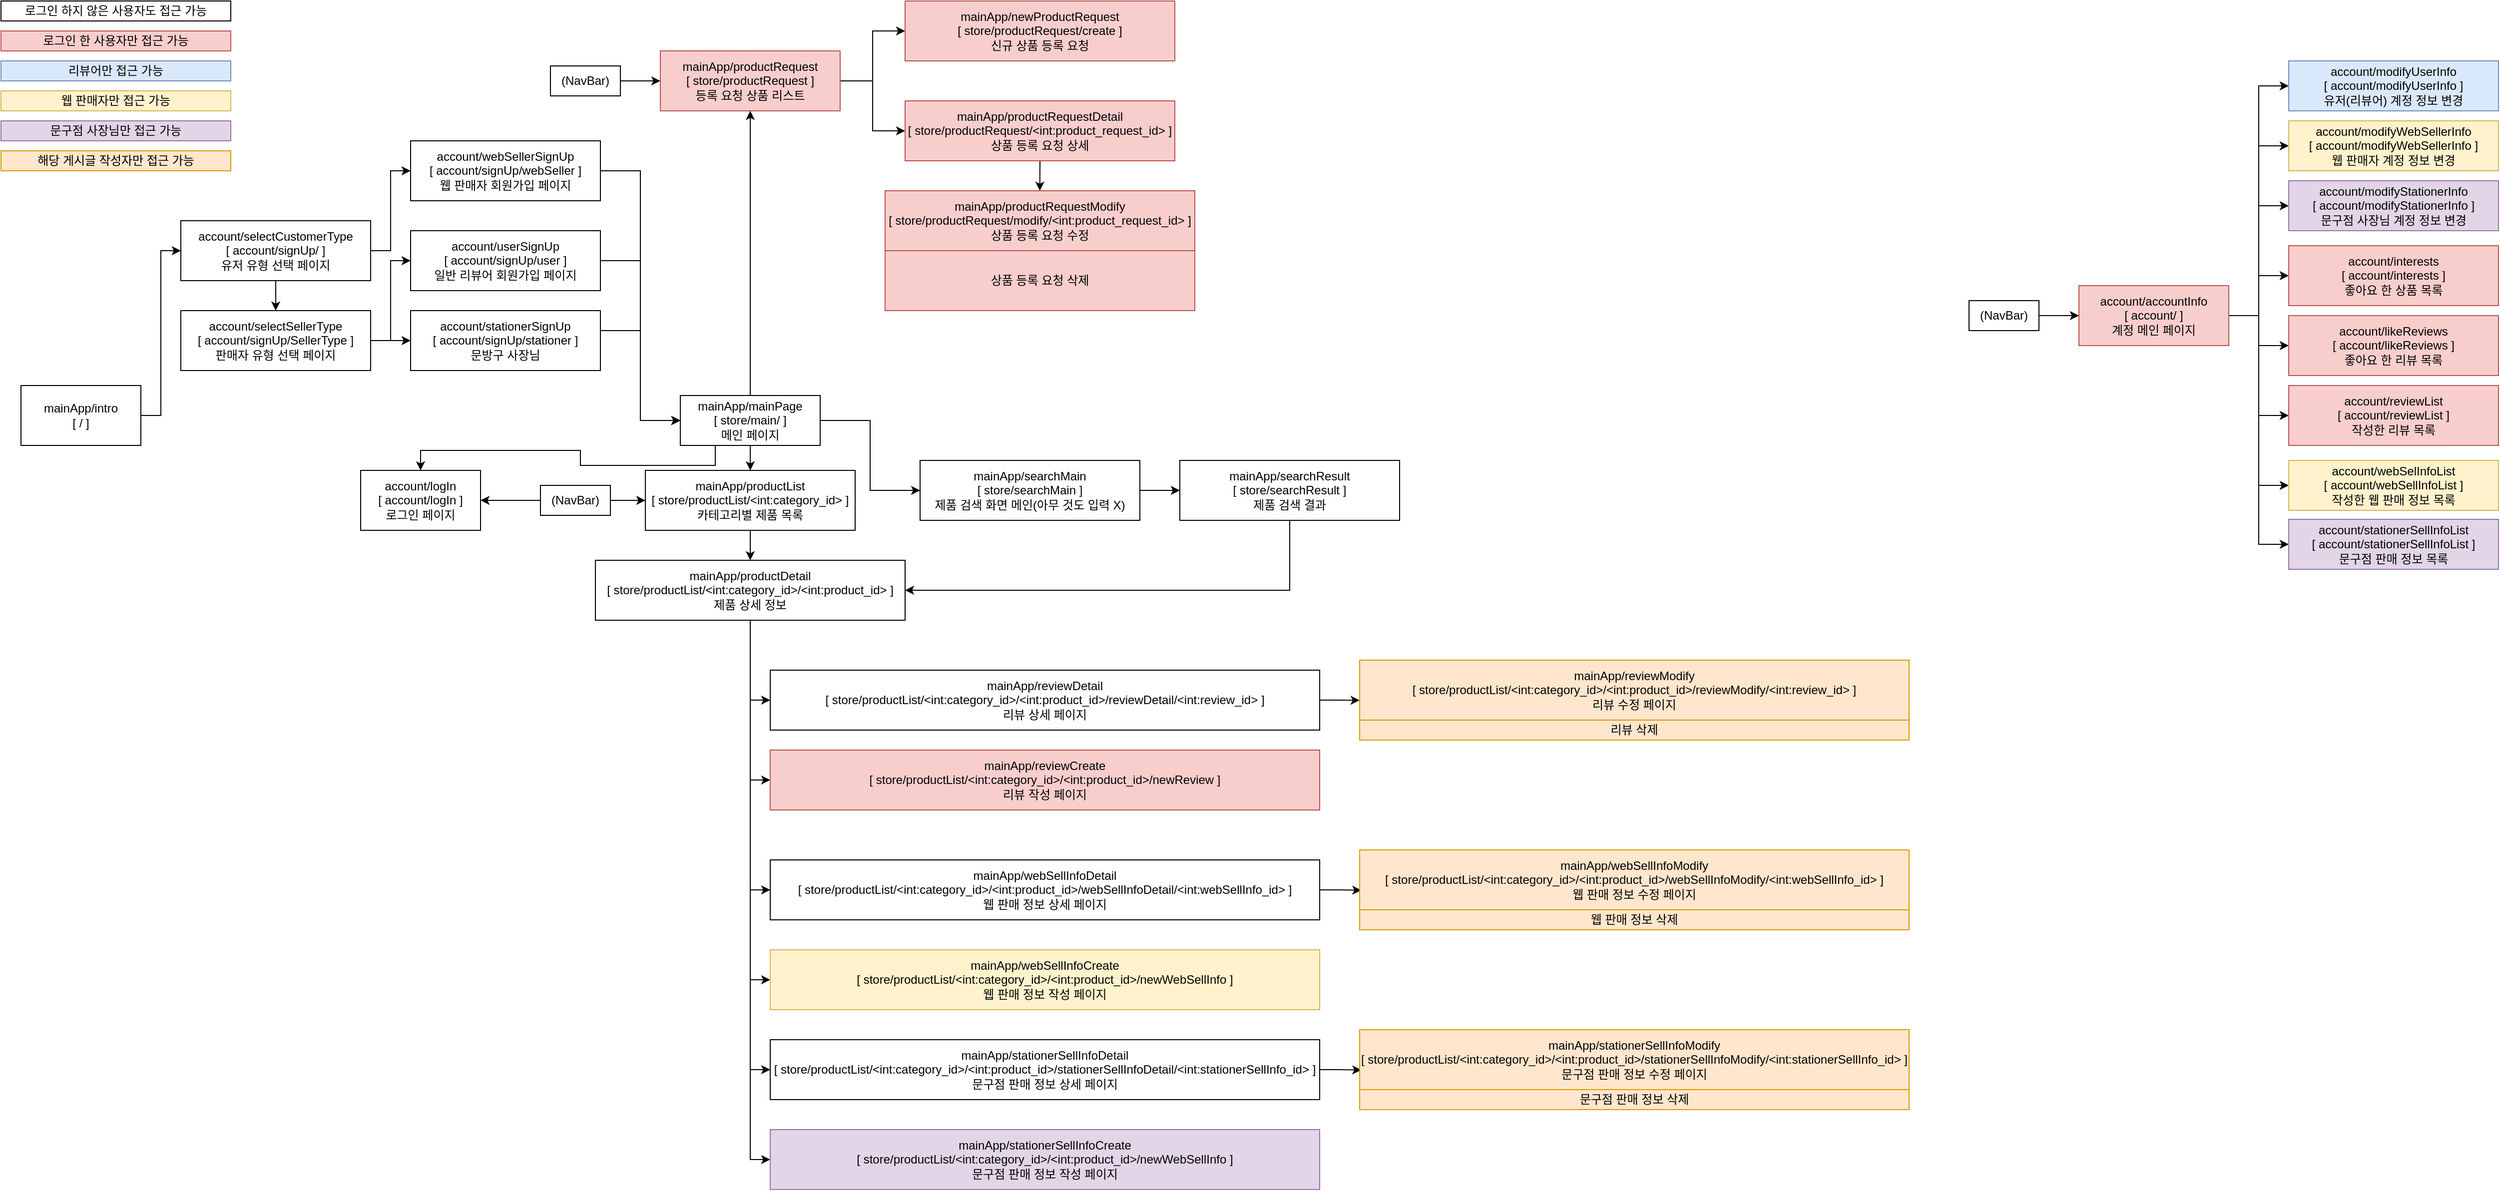 <mxfile version="12.9.13" type="device"><diagram id="B7RVDY_kOCtZXWmMoHsU" name="페이지-1"><mxGraphModel dx="1422" dy="817" grid="1" gridSize="10" guides="1" tooltips="1" connect="1" arrows="1" fold="1" page="1" pageScale="1" pageWidth="1400" pageHeight="850" math="0" shadow="0"><root><mxCell id="0"/><mxCell id="1" parent="0"/><mxCell id="6FYjIWbP3FJpxzAUgodt-9" style="edgeStyle=orthogonalEdgeStyle;rounded=0;orthogonalLoop=1;jettySize=auto;html=1;exitX=1;exitY=0.5;exitDx=0;exitDy=0;entryX=0;entryY=0.5;entryDx=0;entryDy=0;" parent="1" source="6FYjIWbP3FJpxzAUgodt-1" target="6FYjIWbP3FJpxzAUgodt-2" edge="1"><mxGeometry relative="1" as="geometry"/></mxCell><mxCell id="6FYjIWbP3FJpxzAUgodt-1" value="mainApp/intro&lt;br&gt;[ / ]" style="rounded=0;whiteSpace=wrap;html=1;" parent="1" vertex="1"><mxGeometry x="30" y="395" width="120" height="60" as="geometry"/></mxCell><mxCell id="6FYjIWbP3FJpxzAUgodt-35" style="edgeStyle=orthogonalEdgeStyle;rounded=0;orthogonalLoop=1;jettySize=auto;html=1;exitX=0.5;exitY=1;exitDx=0;exitDy=0;entryX=0.5;entryY=0;entryDx=0;entryDy=0;" parent="1" source="6FYjIWbP3FJpxzAUgodt-11" target="6FYjIWbP3FJpxzAUgodt-31" edge="1"><mxGeometry relative="1" as="geometry"/></mxCell><mxCell id="6FYjIWbP3FJpxzAUgodt-80" style="edgeStyle=orthogonalEdgeStyle;rounded=0;orthogonalLoop=1;jettySize=auto;html=1;exitX=1;exitY=0.5;exitDx=0;exitDy=0;entryX=0;entryY=0.5;entryDx=0;entryDy=0;" parent="1" source="6FYjIWbP3FJpxzAUgodt-11" target="6FYjIWbP3FJpxzAUgodt-29" edge="1"><mxGeometry relative="1" as="geometry"/></mxCell><mxCell id="6FYjIWbP3FJpxzAUgodt-119" style="edgeStyle=orthogonalEdgeStyle;rounded=0;orthogonalLoop=1;jettySize=auto;html=1;exitX=0.5;exitY=0;exitDx=0;exitDy=0;entryX=0.5;entryY=1;entryDx=0;entryDy=0;" parent="1" source="6FYjIWbP3FJpxzAUgodt-11" target="6FYjIWbP3FJpxzAUgodt-15" edge="1"><mxGeometry relative="1" as="geometry"/></mxCell><mxCell id="6FYjIWbP3FJpxzAUgodt-122" style="edgeStyle=orthogonalEdgeStyle;rounded=0;orthogonalLoop=1;jettySize=auto;html=1;exitX=0.25;exitY=1;exitDx=0;exitDy=0;entryX=0.5;entryY=0;entryDx=0;entryDy=0;" parent="1" source="6FYjIWbP3FJpxzAUgodt-11" target="6FYjIWbP3FJpxzAUgodt-120" edge="1"><mxGeometry relative="1" as="geometry"/></mxCell><mxCell id="6FYjIWbP3FJpxzAUgodt-11" value="mainApp/mainPage&lt;br&gt;[ store/main/ ]&lt;br&gt;메인 페이지" style="rounded=0;whiteSpace=wrap;html=1;" parent="1" vertex="1"><mxGeometry x="690" y="405" width="140" height="50" as="geometry"/></mxCell><mxCell id="6FYjIWbP3FJpxzAUgodt-12" style="edgeStyle=orthogonalEdgeStyle;rounded=0;orthogonalLoop=1;jettySize=auto;html=1;exitX=1;exitY=0.5;exitDx=0;exitDy=0;entryX=0;entryY=0.5;entryDx=0;entryDy=0;" parent="1" source="6FYjIWbP3FJpxzAUgodt-3" target="6FYjIWbP3FJpxzAUgodt-11" edge="1"><mxGeometry relative="1" as="geometry"/></mxCell><mxCell id="6FYjIWbP3FJpxzAUgodt-13" style="edgeStyle=orthogonalEdgeStyle;rounded=0;orthogonalLoop=1;jettySize=auto;html=1;exitX=1;exitY=0.5;exitDx=0;exitDy=0;entryX=0;entryY=0.5;entryDx=0;entryDy=0;" parent="1" source="6FYjIWbP3FJpxzAUgodt-4" target="6FYjIWbP3FJpxzAUgodt-11" edge="1"><mxGeometry relative="1" as="geometry"/></mxCell><mxCell id="6FYjIWbP3FJpxzAUgodt-14" style="edgeStyle=orthogonalEdgeStyle;rounded=0;orthogonalLoop=1;jettySize=auto;html=1;exitX=1;exitY=0.5;exitDx=0;exitDy=0;" parent="1" source="6FYjIWbP3FJpxzAUgodt-5" edge="1"><mxGeometry relative="1" as="geometry"><mxPoint x="690" y="430" as="targetPoint"/><Array as="points"><mxPoint x="650" y="340"/><mxPoint x="650" y="430"/></Array></mxGeometry></mxCell><mxCell id="6FYjIWbP3FJpxzAUgodt-22" style="edgeStyle=orthogonalEdgeStyle;rounded=0;orthogonalLoop=1;jettySize=auto;html=1;exitX=1;exitY=0.5;exitDx=0;exitDy=0;" parent="1" source="6FYjIWbP3FJpxzAUgodt-15" target="6FYjIWbP3FJpxzAUgodt-17" edge="1"><mxGeometry relative="1" as="geometry"/></mxCell><mxCell id="6FYjIWbP3FJpxzAUgodt-23" style="edgeStyle=orthogonalEdgeStyle;rounded=0;orthogonalLoop=1;jettySize=auto;html=1;exitX=1;exitY=0.5;exitDx=0;exitDy=0;entryX=0;entryY=0.5;entryDx=0;entryDy=0;" parent="1" source="6FYjIWbP3FJpxzAUgodt-15" target="6FYjIWbP3FJpxzAUgodt-16" edge="1"><mxGeometry relative="1" as="geometry"/></mxCell><mxCell id="6FYjIWbP3FJpxzAUgodt-15" value="mainApp/productRequest&lt;br&gt;[ store/productRequest ]&lt;br&gt;등록 요청 상품 리스트" style="rounded=0;whiteSpace=wrap;html=1;fillColor=#f8cecc;strokeColor=#b85450;" parent="1" vertex="1"><mxGeometry x="670" y="60" width="180" height="60" as="geometry"/></mxCell><mxCell id="6FYjIWbP3FJpxzAUgodt-16" value="mainApp/newProductRequest&lt;br&gt;[ store/productRequest/create ]&lt;br&gt;신규 상품 등록 요청" style="rounded=0;whiteSpace=wrap;html=1;fillColor=#f8cecc;strokeColor=#b85450;" parent="1" vertex="1"><mxGeometry x="915" y="10" width="270" height="60" as="geometry"/></mxCell><mxCell id="6FYjIWbP3FJpxzAUgodt-40" style="edgeStyle=orthogonalEdgeStyle;rounded=0;orthogonalLoop=1;jettySize=auto;html=1;exitX=0.5;exitY=1;exitDx=0;exitDy=0;" parent="1" source="6FYjIWbP3FJpxzAUgodt-17" edge="1"><mxGeometry relative="1" as="geometry"><mxPoint x="1049.857" y="200" as="targetPoint"/></mxGeometry></mxCell><mxCell id="6FYjIWbP3FJpxzAUgodt-17" value="mainApp/productRequestDetail&lt;br&gt;[ store/productRequest/&amp;lt;int:product_request_id&amp;gt; ]&lt;br&gt;상품 등록 요청 상세" style="rounded=0;whiteSpace=wrap;html=1;fillColor=#f8cecc;strokeColor=#b85450;" parent="1" vertex="1"><mxGeometry x="915" y="110" width="270" height="60" as="geometry"/></mxCell><mxCell id="6FYjIWbP3FJpxzAUgodt-20" value="" style="group;fillColor=#f8cecc;strokeColor=#b85450;" parent="1" vertex="1" connectable="0"><mxGeometry x="895" y="200" width="310" height="120" as="geometry"/></mxCell><mxCell id="6FYjIWbP3FJpxzAUgodt-18" value="mainApp/productRequestModify&lt;br&gt;[ store/productRequest/modify/&amp;lt;int:product_request_id&amp;gt; ]&lt;br&gt;상품 등록 요청 수정" style="rounded=0;whiteSpace=wrap;html=1;fillColor=#f8cecc;strokeColor=#b85450;" parent="6FYjIWbP3FJpxzAUgodt-20" vertex="1"><mxGeometry width="310" height="60" as="geometry"/></mxCell><mxCell id="6FYjIWbP3FJpxzAUgodt-19" value="상품 등록 요청 삭제" style="rounded=0;whiteSpace=wrap;html=1;fillColor=#f8cecc;strokeColor=#b85450;" parent="6FYjIWbP3FJpxzAUgodt-20" vertex="1"><mxGeometry y="60" width="310" height="60" as="geometry"/></mxCell><mxCell id="6FYjIWbP3FJpxzAUgodt-82" style="edgeStyle=orthogonalEdgeStyle;rounded=0;orthogonalLoop=1;jettySize=auto;html=1;exitX=1;exitY=0.5;exitDx=0;exitDy=0;entryX=0;entryY=0.5;entryDx=0;entryDy=0;" parent="1" source="6FYjIWbP3FJpxzAUgodt-29" target="6FYjIWbP3FJpxzAUgodt-81" edge="1"><mxGeometry relative="1" as="geometry"/></mxCell><mxCell id="6FYjIWbP3FJpxzAUgodt-29" value="mainApp/searchMain&lt;br&gt;[ store/searchMain ]&lt;br&gt;제품 검색 화면 메인(아무 것도 입력 X)" style="rounded=0;whiteSpace=wrap;html=1;" parent="1" vertex="1"><mxGeometry x="930" y="470" width="220" height="60" as="geometry"/></mxCell><mxCell id="6FYjIWbP3FJpxzAUgodt-36" style="edgeStyle=orthogonalEdgeStyle;rounded=0;orthogonalLoop=1;jettySize=auto;html=1;exitX=0.5;exitY=1;exitDx=0;exitDy=0;entryX=0.5;entryY=0;entryDx=0;entryDy=0;" parent="1" source="6FYjIWbP3FJpxzAUgodt-31" target="6FYjIWbP3FJpxzAUgodt-33" edge="1"><mxGeometry relative="1" as="geometry"/></mxCell><mxCell id="6FYjIWbP3FJpxzAUgodt-31" value="mainApp/productList&lt;br&gt;[ store/productList/&amp;lt;int:category_id&amp;gt; ]&lt;br&gt;카테고리별 제품 목록" style="rounded=0;whiteSpace=wrap;html=1;" parent="1" vertex="1"><mxGeometry x="655" y="480" width="210" height="60" as="geometry"/></mxCell><mxCell id="6FYjIWbP3FJpxzAUgodt-43" style="edgeStyle=orthogonalEdgeStyle;rounded=0;orthogonalLoop=1;jettySize=auto;html=1;exitX=0.5;exitY=1;exitDx=0;exitDy=0;entryX=0;entryY=0.5;entryDx=0;entryDy=0;" parent="1" source="6FYjIWbP3FJpxzAUgodt-33" target="6FYjIWbP3FJpxzAUgodt-42" edge="1"><mxGeometry relative="1" as="geometry"/></mxCell><mxCell id="6FYjIWbP3FJpxzAUgodt-44" style="edgeStyle=orthogonalEdgeStyle;rounded=0;orthogonalLoop=1;jettySize=auto;html=1;exitX=0.5;exitY=1;exitDx=0;exitDy=0;entryX=0;entryY=0.5;entryDx=0;entryDy=0;" parent="1" source="6FYjIWbP3FJpxzAUgodt-33" target="6FYjIWbP3FJpxzAUgodt-41" edge="1"><mxGeometry relative="1" as="geometry"/></mxCell><mxCell id="6FYjIWbP3FJpxzAUgodt-49" style="edgeStyle=orthogonalEdgeStyle;rounded=0;orthogonalLoop=1;jettySize=auto;html=1;exitX=0.5;exitY=1;exitDx=0;exitDy=0;entryX=0;entryY=0.5;entryDx=0;entryDy=0;" parent="1" source="6FYjIWbP3FJpxzAUgodt-33" target="6FYjIWbP3FJpxzAUgodt-47" edge="1"><mxGeometry relative="1" as="geometry"/></mxCell><mxCell id="6FYjIWbP3FJpxzAUgodt-50" style="edgeStyle=orthogonalEdgeStyle;rounded=0;orthogonalLoop=1;jettySize=auto;html=1;exitX=0.5;exitY=1;exitDx=0;exitDy=0;entryX=0;entryY=0.5;entryDx=0;entryDy=0;" parent="1" source="6FYjIWbP3FJpxzAUgodt-33" target="6FYjIWbP3FJpxzAUgodt-48" edge="1"><mxGeometry relative="1" as="geometry"/></mxCell><mxCell id="6FYjIWbP3FJpxzAUgodt-53" style="edgeStyle=orthogonalEdgeStyle;rounded=0;orthogonalLoop=1;jettySize=auto;html=1;exitX=0.5;exitY=1;exitDx=0;exitDy=0;entryX=0;entryY=0.5;entryDx=0;entryDy=0;" parent="1" source="6FYjIWbP3FJpxzAUgodt-33" target="6FYjIWbP3FJpxzAUgodt-51" edge="1"><mxGeometry relative="1" as="geometry"/></mxCell><mxCell id="6FYjIWbP3FJpxzAUgodt-54" style="edgeStyle=orthogonalEdgeStyle;rounded=0;orthogonalLoop=1;jettySize=auto;html=1;exitX=0.5;exitY=1;exitDx=0;exitDy=0;entryX=0;entryY=0.5;entryDx=0;entryDy=0;" parent="1" source="6FYjIWbP3FJpxzAUgodt-33" target="6FYjIWbP3FJpxzAUgodt-52" edge="1"><mxGeometry relative="1" as="geometry"/></mxCell><mxCell id="6FYjIWbP3FJpxzAUgodt-33" value="mainApp/productDetail&lt;br&gt;[ store/productList/&amp;lt;int:category_id&amp;gt;/&amp;lt;int:product_id&amp;gt; ]&lt;br&gt;제품 상세 정보" style="rounded=0;whiteSpace=wrap;html=1;" parent="1" vertex="1"><mxGeometry x="605" y="570" width="310" height="60" as="geometry"/></mxCell><mxCell id="6FYjIWbP3FJpxzAUgodt-70" style="edgeStyle=orthogonalEdgeStyle;rounded=0;orthogonalLoop=1;jettySize=auto;html=1;exitX=1;exitY=0.5;exitDx=0;exitDy=0;" parent="1" source="6FYjIWbP3FJpxzAUgodt-41" edge="1"><mxGeometry relative="1" as="geometry"><mxPoint x="1370" y="710.2" as="targetPoint"/></mxGeometry></mxCell><mxCell id="6FYjIWbP3FJpxzAUgodt-41" value="mainApp/reviewDetail&lt;br&gt;[ store/productList/&amp;lt;int:category_id&amp;gt;/&amp;lt;int:product_id&amp;gt;/reviewDetail/&amp;lt;int:review_id&amp;gt; ]&lt;br&gt;리뷰 상세 페이지" style="rounded=0;whiteSpace=wrap;html=1;" parent="1" vertex="1"><mxGeometry x="780" y="680" width="550" height="60" as="geometry"/></mxCell><mxCell id="6FYjIWbP3FJpxzAUgodt-42" value="mainApp/reviewCreate&lt;br&gt;[ store/productList/&amp;lt;int:category_id&amp;gt;/&amp;lt;int:product_id&amp;gt;/newReview ]&lt;br&gt;리뷰 작성 페이지" style="rounded=0;whiteSpace=wrap;html=1;fillColor=#f8cecc;strokeColor=#b85450;" parent="1" vertex="1"><mxGeometry x="780" y="760" width="550" height="60" as="geometry"/></mxCell><mxCell id="6FYjIWbP3FJpxzAUgodt-79" style="edgeStyle=orthogonalEdgeStyle;rounded=0;orthogonalLoop=1;jettySize=auto;html=1;exitX=1;exitY=0.5;exitDx=0;exitDy=0;entryX=0.003;entryY=0.674;entryDx=0;entryDy=0;entryPerimeter=0;" parent="1" source="6FYjIWbP3FJpxzAUgodt-47" target="6FYjIWbP3FJpxzAUgodt-63" edge="1"><mxGeometry relative="1" as="geometry"/></mxCell><mxCell id="6FYjIWbP3FJpxzAUgodt-47" value="mainApp/webSellInfoDetail&lt;br&gt;[ store/productList/&amp;lt;int:category_id&amp;gt;/&amp;lt;int:product_id&amp;gt;/webSellInfoDetail/&amp;lt;int:webSellInfo_id&amp;gt; ]&lt;br&gt;웹 판매 정보 상세 페이지" style="rounded=0;whiteSpace=wrap;html=1;" parent="1" vertex="1"><mxGeometry x="780" y="870" width="550" height="60" as="geometry"/></mxCell><mxCell id="6FYjIWbP3FJpxzAUgodt-48" value="mainApp/webSellInfoCreate&lt;br&gt;[ store/productList/&amp;lt;int:category_id&amp;gt;/&amp;lt;int:product_id&amp;gt;/newWebSellInfo ]&lt;br&gt;웹 판매 정보 작성 페이지" style="rounded=0;whiteSpace=wrap;html=1;fillColor=#fff2cc;strokeColor=#d6b656;" parent="1" vertex="1"><mxGeometry x="780" y="960" width="550" height="60" as="geometry"/></mxCell><mxCell id="6FYjIWbP3FJpxzAUgodt-77" style="edgeStyle=orthogonalEdgeStyle;rounded=0;orthogonalLoop=1;jettySize=auto;html=1;exitX=1;exitY=0.5;exitDx=0;exitDy=0;entryX=0.003;entryY=0.674;entryDx=0;entryDy=0;entryPerimeter=0;" parent="1" source="6FYjIWbP3FJpxzAUgodt-51" target="6FYjIWbP3FJpxzAUgodt-66" edge="1"><mxGeometry relative="1" as="geometry"/></mxCell><mxCell id="6FYjIWbP3FJpxzAUgodt-51" value="mainApp/stationerSellInfoDetail&lt;br&gt;[ store/productList/&amp;lt;int:category_id&amp;gt;/&amp;lt;int:product_id&amp;gt;/stationerSellInfoDetail/&amp;lt;int:stationerSellInfo_id&amp;gt; ]&lt;br&gt;문구점 판매 정보 상세 페이지" style="rounded=0;whiteSpace=wrap;html=1;" parent="1" vertex="1"><mxGeometry x="780" y="1050" width="550" height="60" as="geometry"/></mxCell><mxCell id="6FYjIWbP3FJpxzAUgodt-52" value="mainApp/stationerSellInfoCreate&lt;br&gt;[ store/productList/&amp;lt;int:category_id&amp;gt;/&amp;lt;int:product_id&amp;gt;/newWebSellInfo ]&lt;br&gt;문구점 판매 정보 작성 페이지" style="rounded=0;whiteSpace=wrap;html=1;fillColor=#e1d5e7;strokeColor=#9673a6;" parent="1" vertex="1"><mxGeometry x="780" y="1140" width="550" height="60" as="geometry"/></mxCell><mxCell id="6FYjIWbP3FJpxzAUgodt-59" value="" style="group" parent="1" vertex="1" connectable="0"><mxGeometry x="1370" y="670" width="550" height="80" as="geometry"/></mxCell><mxCell id="6FYjIWbP3FJpxzAUgodt-57" value="mainApp/reviewModify&lt;br&gt;[ store/productList/&amp;lt;int:category_id&amp;gt;/&amp;lt;int:product_id&amp;gt;/reviewModify/&amp;lt;int:review_id&amp;gt; ]&lt;br&gt;리뷰 수정 페이지" style="rounded=0;whiteSpace=wrap;html=1;fillColor=#ffe6cc;strokeColor=#d79b00;" parent="6FYjIWbP3FJpxzAUgodt-59" vertex="1"><mxGeometry width="550" height="60" as="geometry"/></mxCell><mxCell id="6FYjIWbP3FJpxzAUgodt-58" value="리뷰 삭제" style="rounded=0;whiteSpace=wrap;html=1;fillColor=#ffe6cc;strokeColor=#d79b00;" parent="6FYjIWbP3FJpxzAUgodt-59" vertex="1"><mxGeometry y="60" width="550" height="20" as="geometry"/></mxCell><mxCell id="6FYjIWbP3FJpxzAUgodt-62" value="" style="group;fillColor=#ffe6cc;strokeColor=#d79b00;" parent="1" vertex="1" connectable="0"><mxGeometry x="1370" y="860" width="550" height="80" as="geometry"/></mxCell><mxCell id="6FYjIWbP3FJpxzAUgodt-63" value="mainApp/webSellInfoModify&lt;br&gt;[ store/productList/&amp;lt;int:category_id&amp;gt;/&amp;lt;int:product_id&amp;gt;/webSellInfoModify/&amp;lt;int:webSellInfo_id&amp;gt; ]&lt;br&gt;웹 판매 정보 수정 페이지" style="rounded=0;whiteSpace=wrap;html=1;fillColor=#ffe6cc;strokeColor=#d79b00;" parent="6FYjIWbP3FJpxzAUgodt-62" vertex="1"><mxGeometry width="550" height="60" as="geometry"/></mxCell><mxCell id="6FYjIWbP3FJpxzAUgodt-64" value="웹 판매 정보 삭제" style="rounded=0;whiteSpace=wrap;html=1;fillColor=#ffe6cc;strokeColor=#d79b00;" parent="6FYjIWbP3FJpxzAUgodt-62" vertex="1"><mxGeometry y="60" width="550" height="20" as="geometry"/></mxCell><mxCell id="6FYjIWbP3FJpxzAUgodt-65" value="" style="group" parent="1" vertex="1" connectable="0"><mxGeometry x="1370" y="1040" width="550" height="80" as="geometry"/></mxCell><mxCell id="6FYjIWbP3FJpxzAUgodt-66" value="mainApp/stationerSellInfoModify&lt;br&gt;[ store/productList/&amp;lt;int:category_id&amp;gt;/&amp;lt;int:product_id&amp;gt;/stationerSellInfoModify/&amp;lt;int:stationerSellInfo_id&amp;gt; ]&lt;br&gt;문구점 판매 정보 수정 페이지" style="rounded=0;whiteSpace=wrap;html=1;fillColor=#ffe6cc;strokeColor=#d79b00;" parent="6FYjIWbP3FJpxzAUgodt-65" vertex="1"><mxGeometry width="550" height="60" as="geometry"/></mxCell><mxCell id="6FYjIWbP3FJpxzAUgodt-67" value="문구점 판매 정보 삭제" style="rounded=0;whiteSpace=wrap;html=1;fillColor=#ffe6cc;strokeColor=#d79b00;" parent="6FYjIWbP3FJpxzAUgodt-65" vertex="1"><mxGeometry y="60" width="550" height="20" as="geometry"/></mxCell><mxCell id="6FYjIWbP3FJpxzAUgodt-71" value="로그인 한 사용자만 접근 가능" style="rounded=0;whiteSpace=wrap;html=1;fillColor=#f8cecc;strokeColor=#b85450;" parent="1" vertex="1"><mxGeometry x="10" y="40" width="230" height="20" as="geometry"/></mxCell><mxCell id="6FYjIWbP3FJpxzAUgodt-72" value="리뷰어만 접근 가능" style="rounded=0;whiteSpace=wrap;html=1;fillColor=#dae8fc;strokeColor=#6c8ebf;" parent="1" vertex="1"><mxGeometry x="10" y="70" width="230" height="20" as="geometry"/></mxCell><mxCell id="6FYjIWbP3FJpxzAUgodt-73" value="웹 판매자만 접근 가능" style="rounded=0;whiteSpace=wrap;html=1;fillColor=#fff2cc;strokeColor=#d6b656;" parent="1" vertex="1"><mxGeometry x="10" y="100" width="230" height="20" as="geometry"/></mxCell><mxCell id="6FYjIWbP3FJpxzAUgodt-74" value="문구점 사장님만 접근 가능" style="rounded=0;whiteSpace=wrap;html=1;fillColor=#e1d5e7;strokeColor=#9673a6;" parent="1" vertex="1"><mxGeometry x="10" y="130" width="230" height="20" as="geometry"/></mxCell><mxCell id="6FYjIWbP3FJpxzAUgodt-75" value="해당 게시글 작성자만 접근 가능" style="rounded=0;whiteSpace=wrap;html=1;fillColor=#ffe6cc;strokeColor=#d79b00;" parent="1" vertex="1"><mxGeometry x="10" y="160" width="230" height="20" as="geometry"/></mxCell><mxCell id="6FYjIWbP3FJpxzAUgodt-76" value="로그인 하지 않은 사용자도 접근 가능" style="rounded=0;whiteSpace=wrap;html=1;" parent="1" vertex="1"><mxGeometry x="10" y="10" width="230" height="20" as="geometry"/></mxCell><mxCell id="6FYjIWbP3FJpxzAUgodt-83" style="edgeStyle=orthogonalEdgeStyle;rounded=0;orthogonalLoop=1;jettySize=auto;html=1;exitX=0.5;exitY=1;exitDx=0;exitDy=0;entryX=1;entryY=0.5;entryDx=0;entryDy=0;" parent="1" source="6FYjIWbP3FJpxzAUgodt-81" target="6FYjIWbP3FJpxzAUgodt-33" edge="1"><mxGeometry relative="1" as="geometry"/></mxCell><mxCell id="6FYjIWbP3FJpxzAUgodt-81" value="mainApp/searchResult&lt;br&gt;[ store/searchResult ]&lt;br&gt;제품 검색 결과" style="rounded=0;whiteSpace=wrap;html=1;" parent="1" vertex="1"><mxGeometry x="1190" y="470" width="220" height="60" as="geometry"/></mxCell><mxCell id="6FYjIWbP3FJpxzAUgodt-91" style="edgeStyle=orthogonalEdgeStyle;rounded=0;orthogonalLoop=1;jettySize=auto;html=1;exitX=1;exitY=0.5;exitDx=0;exitDy=0;entryX=0;entryY=0.5;entryDx=0;entryDy=0;" parent="1" source="6FYjIWbP3FJpxzAUgodt-85" target="6FYjIWbP3FJpxzAUgodt-90" edge="1"><mxGeometry relative="1" as="geometry"/></mxCell><mxCell id="6FYjIWbP3FJpxzAUgodt-93" style="edgeStyle=orthogonalEdgeStyle;rounded=0;orthogonalLoop=1;jettySize=auto;html=1;exitX=1;exitY=0.5;exitDx=0;exitDy=0;entryX=0;entryY=0.5;entryDx=0;entryDy=0;" parent="1" source="6FYjIWbP3FJpxzAUgodt-85" target="6FYjIWbP3FJpxzAUgodt-89" edge="1"><mxGeometry relative="1" as="geometry"/></mxCell><mxCell id="6FYjIWbP3FJpxzAUgodt-94" style="edgeStyle=orthogonalEdgeStyle;rounded=0;orthogonalLoop=1;jettySize=auto;html=1;exitX=1;exitY=0.5;exitDx=0;exitDy=0;entryX=0;entryY=0.5;entryDx=0;entryDy=0;" parent="1" source="6FYjIWbP3FJpxzAUgodt-85" target="6FYjIWbP3FJpxzAUgodt-88" edge="1"><mxGeometry relative="1" as="geometry"/></mxCell><mxCell id="6FYjIWbP3FJpxzAUgodt-100" style="edgeStyle=orthogonalEdgeStyle;rounded=0;orthogonalLoop=1;jettySize=auto;html=1;exitX=1;exitY=0.5;exitDx=0;exitDy=0;entryX=0;entryY=0.5;entryDx=0;entryDy=0;" parent="1" source="6FYjIWbP3FJpxzAUgodt-85" target="6FYjIWbP3FJpxzAUgodt-86" edge="1"><mxGeometry relative="1" as="geometry"/></mxCell><mxCell id="6FYjIWbP3FJpxzAUgodt-101" style="edgeStyle=orthogonalEdgeStyle;rounded=0;orthogonalLoop=1;jettySize=auto;html=1;exitX=1;exitY=0.5;exitDx=0;exitDy=0;entryX=0;entryY=0.5;entryDx=0;entryDy=0;" parent="1" source="6FYjIWbP3FJpxzAUgodt-85" target="6FYjIWbP3FJpxzAUgodt-87" edge="1"><mxGeometry relative="1" as="geometry"/></mxCell><mxCell id="6FYjIWbP3FJpxzAUgodt-102" style="edgeStyle=orthogonalEdgeStyle;rounded=0;orthogonalLoop=1;jettySize=auto;html=1;exitX=1;exitY=0.5;exitDx=0;exitDy=0;entryX=0;entryY=0.5;entryDx=0;entryDy=0;" parent="1" source="6FYjIWbP3FJpxzAUgodt-85" target="6FYjIWbP3FJpxzAUgodt-95" edge="1"><mxGeometry relative="1" as="geometry"/></mxCell><mxCell id="6FYjIWbP3FJpxzAUgodt-103" style="edgeStyle=orthogonalEdgeStyle;rounded=0;orthogonalLoop=1;jettySize=auto;html=1;exitX=1;exitY=0.5;exitDx=0;exitDy=0;entryX=0;entryY=0.5;entryDx=0;entryDy=0;" parent="1" source="6FYjIWbP3FJpxzAUgodt-85" target="6FYjIWbP3FJpxzAUgodt-99" edge="1"><mxGeometry relative="1" as="geometry"/></mxCell><mxCell id="6FYjIWbP3FJpxzAUgodt-104" style="edgeStyle=orthogonalEdgeStyle;rounded=0;orthogonalLoop=1;jettySize=auto;html=1;exitX=1;exitY=0.5;exitDx=0;exitDy=0;entryX=0;entryY=0.5;entryDx=0;entryDy=0;" parent="1" source="6FYjIWbP3FJpxzAUgodt-85" target="6FYjIWbP3FJpxzAUgodt-98" edge="1"><mxGeometry relative="1" as="geometry"/></mxCell><mxCell id="6FYjIWbP3FJpxzAUgodt-85" value="account/accountInfo&lt;br&gt;[ account/ ]&lt;br&gt;계정 메인 페이지" style="rounded=0;whiteSpace=wrap;html=1;fillColor=#f8cecc;strokeColor=#b85450;" parent="1" vertex="1"><mxGeometry x="2090" y="295" width="150" height="60" as="geometry"/></mxCell><mxCell id="6FYjIWbP3FJpxzAUgodt-86" value="account/interests&lt;br&gt;[ account/interests ]&lt;br&gt;좋아요 한 상품 목록" style="rounded=0;whiteSpace=wrap;html=1;fillColor=#f8cecc;strokeColor=#b85450;" parent="1" vertex="1"><mxGeometry x="2300" y="255" width="210" height="60" as="geometry"/></mxCell><mxCell id="6FYjIWbP3FJpxzAUgodt-87" value="account/likeReviews&lt;br&gt;[ account/likeReviews ]&lt;br&gt;좋아요 한 리뷰 목록" style="rounded=0;whiteSpace=wrap;html=1;fillColor=#f8cecc;strokeColor=#b85450;" parent="1" vertex="1"><mxGeometry x="2300" y="325" width="210" height="60" as="geometry"/></mxCell><mxCell id="6FYjIWbP3FJpxzAUgodt-88" value="account/modifyUserInfo&lt;br&gt;[ account/modifyUserInfo ]&lt;br&gt;유저(리뷰어) 계정 정보 변경" style="rounded=0;whiteSpace=wrap;html=1;fillColor=#dae8fc;strokeColor=#6c8ebf;" parent="1" vertex="1"><mxGeometry x="2300" y="70" width="210" height="50" as="geometry"/></mxCell><mxCell id="6FYjIWbP3FJpxzAUgodt-89" value="account/modifyWebSellerInfo&lt;br&gt;[ account/modifyWebSellerInfo ]&lt;br&gt;웹 판매자 계정 정보 변경" style="rounded=0;whiteSpace=wrap;html=1;fillColor=#fff2cc;strokeColor=#d6b656;" parent="1" vertex="1"><mxGeometry x="2300" y="130" width="210" height="50" as="geometry"/></mxCell><mxCell id="6FYjIWbP3FJpxzAUgodt-90" value="account/modifyStationerInfo&lt;br&gt;[ account/modifyStationerInfo ]&lt;br&gt;문구점 사장님 계정 정보 변경" style="rounded=0;whiteSpace=wrap;html=1;fillColor=#e1d5e7;strokeColor=#9673a6;" parent="1" vertex="1"><mxGeometry x="2300" y="190" width="210" height="50" as="geometry"/></mxCell><mxCell id="6FYjIWbP3FJpxzAUgodt-95" value="account/reviewList&lt;br&gt;[ account/reviewList ]&lt;br&gt;작성한 리뷰 목록" style="rounded=0;whiteSpace=wrap;html=1;fillColor=#f8cecc;strokeColor=#b85450;" parent="1" vertex="1"><mxGeometry x="2300" y="395" width="210" height="60" as="geometry"/></mxCell><mxCell id="6FYjIWbP3FJpxzAUgodt-98" value="account/stationerSellInfoList&lt;br&gt;[ account/stationerSellInfoList&amp;nbsp;]&lt;br&gt;문구점 판매 정보 목록" style="rounded=0;whiteSpace=wrap;html=1;fillColor=#e1d5e7;strokeColor=#9673a6;" parent="1" vertex="1"><mxGeometry x="2300" y="529" width="210" height="50" as="geometry"/></mxCell><mxCell id="6FYjIWbP3FJpxzAUgodt-99" value="account/webSelInfoList&lt;br&gt;[ account/webSellInfoList&amp;nbsp;]&lt;br&gt;작성한 웹 판매 정보 목록" style="rounded=0;whiteSpace=wrap;html=1;fillColor=#fff2cc;strokeColor=#d6b656;" parent="1" vertex="1"><mxGeometry x="2300" y="470" width="210" height="50" as="geometry"/></mxCell><mxCell id="6FYjIWbP3FJpxzAUgodt-106" style="edgeStyle=orthogonalEdgeStyle;rounded=0;orthogonalLoop=1;jettySize=auto;html=1;exitX=1;exitY=0.5;exitDx=0;exitDy=0;entryX=0;entryY=0.5;entryDx=0;entryDy=0;" parent="1" source="6FYjIWbP3FJpxzAUgodt-105" target="6FYjIWbP3FJpxzAUgodt-85" edge="1"><mxGeometry relative="1" as="geometry"/></mxCell><mxCell id="6FYjIWbP3FJpxzAUgodt-105" value="(NavBar)" style="rounded=0;whiteSpace=wrap;html=1;" parent="1" vertex="1"><mxGeometry x="1980" y="310" width="70" height="30" as="geometry"/></mxCell><mxCell id="6FYjIWbP3FJpxzAUgodt-108" style="edgeStyle=orthogonalEdgeStyle;rounded=0;orthogonalLoop=1;jettySize=auto;html=1;exitX=1;exitY=0.5;exitDx=0;exitDy=0;entryX=0;entryY=0.5;entryDx=0;entryDy=0;" parent="1" source="6FYjIWbP3FJpxzAUgodt-107" target="6FYjIWbP3FJpxzAUgodt-31" edge="1"><mxGeometry relative="1" as="geometry"/></mxCell><mxCell id="6FYjIWbP3FJpxzAUgodt-121" style="edgeStyle=orthogonalEdgeStyle;rounded=0;orthogonalLoop=1;jettySize=auto;html=1;exitX=0;exitY=0.5;exitDx=0;exitDy=0;entryX=1;entryY=0.5;entryDx=0;entryDy=0;" parent="1" source="6FYjIWbP3FJpxzAUgodt-107" target="6FYjIWbP3FJpxzAUgodt-120" edge="1"><mxGeometry relative="1" as="geometry"/></mxCell><mxCell id="6FYjIWbP3FJpxzAUgodt-107" value="(NavBar)" style="rounded=0;whiteSpace=wrap;html=1;" parent="1" vertex="1"><mxGeometry x="550" y="495" width="70" height="30" as="geometry"/></mxCell><mxCell id="6FYjIWbP3FJpxzAUgodt-114" style="edgeStyle=orthogonalEdgeStyle;rounded=0;orthogonalLoop=1;jettySize=auto;html=1;exitX=0.5;exitY=1;exitDx=0;exitDy=0;entryX=0.5;entryY=0;entryDx=0;entryDy=0;" parent="1" source="6FYjIWbP3FJpxzAUgodt-2" target="6FYjIWbP3FJpxzAUgodt-111" edge="1"><mxGeometry relative="1" as="geometry"/></mxCell><mxCell id="6FYjIWbP3FJpxzAUgodt-2" value="account/selectCustomerType&lt;br&gt;[ account/signUp/ ]&lt;br&gt;유저 유형 선택 페이지" style="rounded=0;whiteSpace=wrap;html=1;" parent="1" vertex="1"><mxGeometry x="190" y="230" width="190" height="60" as="geometry"/></mxCell><mxCell id="6FYjIWbP3FJpxzAUgodt-3" value="account/webSellerSignUp&lt;br&gt;[ account/signUp/webSeller ]&lt;br&gt;웹 판매자 회원가입 페이지" style="rounded=0;whiteSpace=wrap;html=1;" parent="1" vertex="1"><mxGeometry x="420" y="150" width="190" height="60" as="geometry"/></mxCell><mxCell id="6FYjIWbP3FJpxzAUgodt-7" style="edgeStyle=orthogonalEdgeStyle;rounded=0;orthogonalLoop=1;jettySize=auto;html=1;exitX=1;exitY=0.5;exitDx=0;exitDy=0;entryX=0;entryY=0.5;entryDx=0;entryDy=0;" parent="1" source="6FYjIWbP3FJpxzAUgodt-2" target="6FYjIWbP3FJpxzAUgodt-3" edge="1"><mxGeometry relative="1" as="geometry"/></mxCell><mxCell id="6FYjIWbP3FJpxzAUgodt-4" value="account/userSignUp&lt;br&gt;[ account/signUp/user ]&lt;br&gt;일반 리뷰어 회원가입 페이지" style="rounded=0;whiteSpace=wrap;html=1;" parent="1" vertex="1"><mxGeometry x="420" y="240" width="190" height="60" as="geometry"/></mxCell><mxCell id="6FYjIWbP3FJpxzAUgodt-5" value="account/stationerSignUp&lt;br&gt;[ account/signUp/stationer ]&lt;br&gt;문방구 사장님" style="rounded=0;whiteSpace=wrap;html=1;" parent="1" vertex="1"><mxGeometry x="420" y="320" width="190" height="60" as="geometry"/></mxCell><mxCell id="6FYjIWbP3FJpxzAUgodt-112" style="edgeStyle=orthogonalEdgeStyle;rounded=0;orthogonalLoop=1;jettySize=auto;html=1;exitX=1;exitY=0.5;exitDx=0;exitDy=0;entryX=0;entryY=0.5;entryDx=0;entryDy=0;" parent="1" source="6FYjIWbP3FJpxzAUgodt-111" target="6FYjIWbP3FJpxzAUgodt-4" edge="1"><mxGeometry relative="1" as="geometry"/></mxCell><mxCell id="6FYjIWbP3FJpxzAUgodt-113" style="edgeStyle=orthogonalEdgeStyle;rounded=0;orthogonalLoop=1;jettySize=auto;html=1;exitX=1;exitY=0.5;exitDx=0;exitDy=0;entryX=0;entryY=0.5;entryDx=0;entryDy=0;" parent="1" source="6FYjIWbP3FJpxzAUgodt-111" target="6FYjIWbP3FJpxzAUgodt-5" edge="1"><mxGeometry relative="1" as="geometry"/></mxCell><mxCell id="6FYjIWbP3FJpxzAUgodt-111" value="account/selectSellerType&lt;br&gt;[ account/signUp/SellerType ]&lt;br&gt;판매자 유형 선택 페이지" style="rounded=0;whiteSpace=wrap;html=1;" parent="1" vertex="1"><mxGeometry x="190" y="320" width="190" height="60" as="geometry"/></mxCell><mxCell id="6FYjIWbP3FJpxzAUgodt-118" style="edgeStyle=orthogonalEdgeStyle;rounded=0;orthogonalLoop=1;jettySize=auto;html=1;exitX=1;exitY=0.5;exitDx=0;exitDy=0;entryX=0;entryY=0.5;entryDx=0;entryDy=0;" parent="1" source="6FYjIWbP3FJpxzAUgodt-115" target="6FYjIWbP3FJpxzAUgodt-15" edge="1"><mxGeometry relative="1" as="geometry"/></mxCell><mxCell id="6FYjIWbP3FJpxzAUgodt-115" value="(NavBar)" style="rounded=0;whiteSpace=wrap;html=1;" parent="1" vertex="1"><mxGeometry x="560" y="75" width="70" height="30" as="geometry"/></mxCell><mxCell id="6FYjIWbP3FJpxzAUgodt-120" value="account/logIn&lt;br&gt;[ account/logIn ]&lt;br&gt;로그인 페이지" style="rounded=0;whiteSpace=wrap;html=1;" parent="1" vertex="1"><mxGeometry x="370" y="480" width="120" height="60" as="geometry"/></mxCell></root></mxGraphModel></diagram></mxfile>